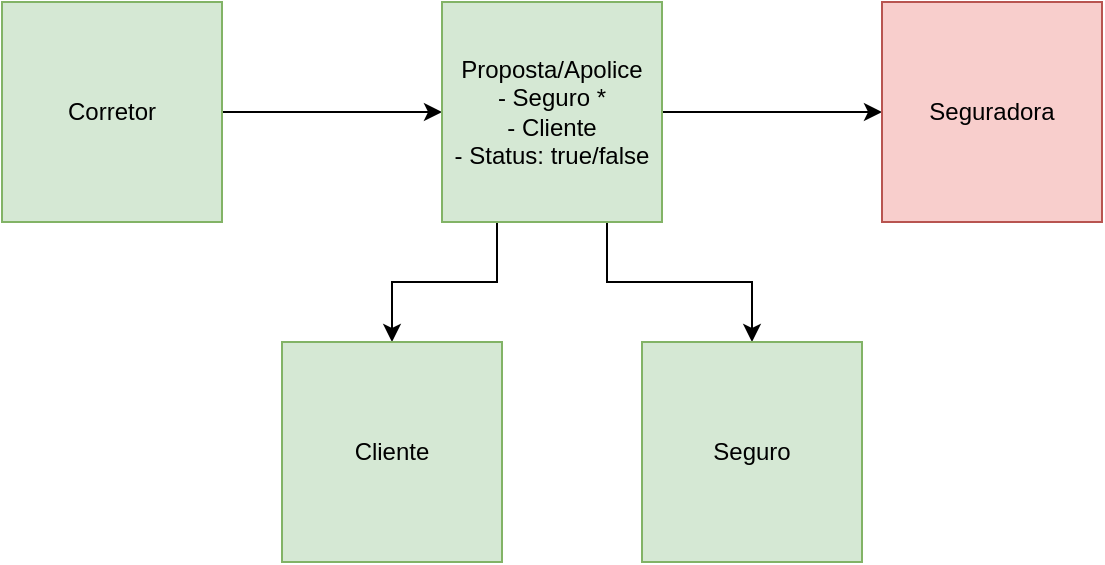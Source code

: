 <mxfile version="12.1.9" type="github" pages="1"><diagram id="1ewyTk4jw45sGqbE_5B5" name="Page-1"><mxGraphModel dx="1167" dy="649" grid="1" gridSize="10" guides="1" tooltips="1" connect="1" arrows="1" fold="1" page="1" pageScale="1" pageWidth="827" pageHeight="1169" math="0" shadow="0"><root><mxCell id="0"/><mxCell id="1" parent="0"/><mxCell id="2fxfKmq90SUD6nbVfsMj-6" style="edgeStyle=orthogonalEdgeStyle;rounded=0;orthogonalLoop=1;jettySize=auto;html=1;" edge="1" parent="1" source="2fxfKmq90SUD6nbVfsMj-1" target="2fxfKmq90SUD6nbVfsMj-2"><mxGeometry relative="1" as="geometry"/></mxCell><mxCell id="2fxfKmq90SUD6nbVfsMj-1" value="Corretor" style="whiteSpace=wrap;html=1;aspect=fixed;fillColor=#d5e8d4;strokeColor=#82b366;" vertex="1" parent="1"><mxGeometry x="130" y="260" width="110" height="110" as="geometry"/></mxCell><mxCell id="2fxfKmq90SUD6nbVfsMj-7" style="edgeStyle=orthogonalEdgeStyle;rounded=0;orthogonalLoop=1;jettySize=auto;html=1;entryX=0;entryY=0.5;entryDx=0;entryDy=0;" edge="1" parent="1" source="2fxfKmq90SUD6nbVfsMj-2" target="2fxfKmq90SUD6nbVfsMj-3"><mxGeometry relative="1" as="geometry"/></mxCell><mxCell id="2fxfKmq90SUD6nbVfsMj-8" style="edgeStyle=orthogonalEdgeStyle;rounded=0;orthogonalLoop=1;jettySize=auto;html=1;exitX=0.25;exitY=1;exitDx=0;exitDy=0;" edge="1" parent="1" source="2fxfKmq90SUD6nbVfsMj-2" target="2fxfKmq90SUD6nbVfsMj-4"><mxGeometry relative="1" as="geometry"/></mxCell><mxCell id="2fxfKmq90SUD6nbVfsMj-12" style="edgeStyle=orthogonalEdgeStyle;rounded=0;orthogonalLoop=1;jettySize=auto;html=1;entryX=0.5;entryY=0;entryDx=0;entryDy=0;exitX=0.75;exitY=1;exitDx=0;exitDy=0;" edge="1" parent="1" source="2fxfKmq90SUD6nbVfsMj-2" target="2fxfKmq90SUD6nbVfsMj-10"><mxGeometry relative="1" as="geometry"/></mxCell><mxCell id="2fxfKmq90SUD6nbVfsMj-2" value="Proposta/Apolice&lt;br&gt;- Seguro *&lt;br&gt;- Cliente&lt;br&gt;- Status: true/false" style="whiteSpace=wrap;html=1;aspect=fixed;fillColor=#d5e8d4;strokeColor=#82b366;" vertex="1" parent="1"><mxGeometry x="350" y="260" width="110" height="110" as="geometry"/></mxCell><mxCell id="2fxfKmq90SUD6nbVfsMj-3" value="Seguradora" style="whiteSpace=wrap;html=1;aspect=fixed;fillColor=#f8cecc;strokeColor=#b85450;" vertex="1" parent="1"><mxGeometry x="570" y="260" width="110" height="110" as="geometry"/></mxCell><mxCell id="2fxfKmq90SUD6nbVfsMj-4" value="Cliente" style="whiteSpace=wrap;html=1;aspect=fixed;fillColor=#d5e8d4;strokeColor=#82b366;" vertex="1" parent="1"><mxGeometry x="270" y="430" width="110" height="110" as="geometry"/></mxCell><mxCell id="2fxfKmq90SUD6nbVfsMj-10" value="Seguro" style="whiteSpace=wrap;html=1;aspect=fixed;fillColor=#d5e8d4;strokeColor=#82b366;" vertex="1" parent="1"><mxGeometry x="450" y="430" width="110" height="110" as="geometry"/></mxCell></root></mxGraphModel></diagram></mxfile>